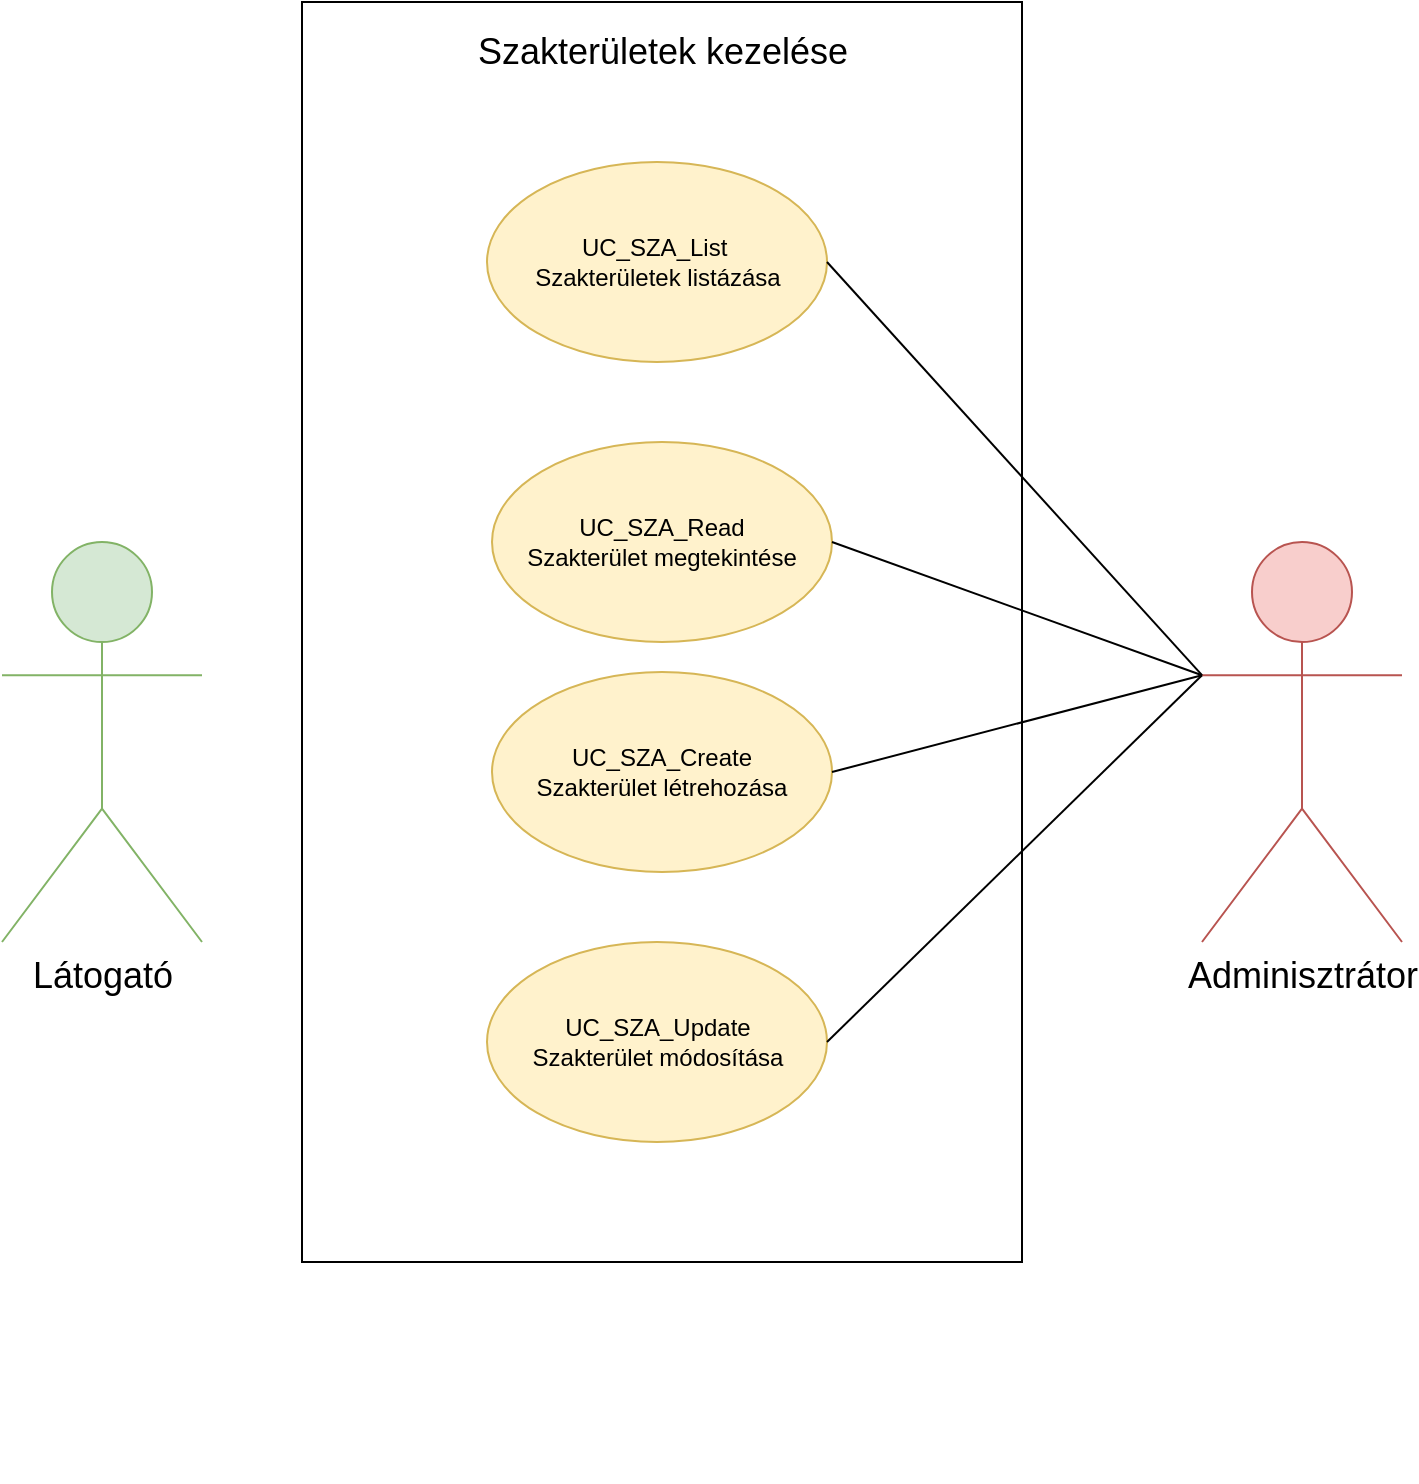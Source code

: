 <mxfile version="26.2.9">
  <diagram name="1 oldal" id="D_3So06l7AVIUcyZyOML">
    <mxGraphModel dx="1433" dy="896" grid="1" gridSize="10" guides="1" tooltips="1" connect="1" arrows="1" fold="1" page="1" pageScale="1" pageWidth="827" pageHeight="1169" math="0" shadow="0">
      <root>
        <mxCell id="0" />
        <mxCell id="1" parent="0" />
        <mxCell id="cRCqdnQ3Ehfl_2wYucaK-2" value="" style="group" parent="1" vertex="1" connectable="0">
          <mxGeometry x="213" y="250" width="360" height="740" as="geometry" />
        </mxCell>
        <mxCell id="cRCqdnQ3Ehfl_2wYucaK-3" value="" style="rounded=0;whiteSpace=wrap;html=1;" parent="cRCqdnQ3Ehfl_2wYucaK-2" vertex="1">
          <mxGeometry width="360" height="630" as="geometry" />
        </mxCell>
        <mxCell id="cRCqdnQ3Ehfl_2wYucaK-4" value="Szakterületek kezelése" style="text;html=1;align=center;verticalAlign=middle;whiteSpace=wrap;rounded=0;fontSize=18;" parent="cRCqdnQ3Ehfl_2wYucaK-2" vertex="1">
          <mxGeometry x="83.75" y="10" width="192.5" height="30" as="geometry" />
        </mxCell>
        <mxCell id="cRCqdnQ3Ehfl_2wYucaK-5" value="UC_SZA_List&amp;nbsp;&lt;br&gt;Szakterületek listázása" style="ellipse;whiteSpace=wrap;html=1;fillColor=#fff2cc;strokeColor=#d6b656;" parent="cRCqdnQ3Ehfl_2wYucaK-2" vertex="1">
          <mxGeometry x="92.5" y="80" width="170" height="100" as="geometry" />
        </mxCell>
        <mxCell id="cRCqdnQ3Ehfl_2wYucaK-6" value="UC_SZA_Create&lt;br&gt;Szakterület létrehozása" style="ellipse;whiteSpace=wrap;html=1;fillColor=#fff2cc;strokeColor=#d6b656;" parent="cRCqdnQ3Ehfl_2wYucaK-2" vertex="1">
          <mxGeometry x="95" y="335" width="170" height="100" as="geometry" />
        </mxCell>
        <mxCell id="cRCqdnQ3Ehfl_2wYucaK-7" value="UC_SZA_Read&lt;br&gt;Szakterület megtekintése" style="ellipse;whiteSpace=wrap;html=1;fillColor=#fff2cc;strokeColor=#d6b656;" parent="cRCqdnQ3Ehfl_2wYucaK-2" vertex="1">
          <mxGeometry x="95" y="220" width="170" height="100" as="geometry" />
        </mxCell>
        <mxCell id="cRCqdnQ3Ehfl_2wYucaK-8" value="UC_SZA_Update&lt;br&gt;Szakterület módosítása" style="ellipse;whiteSpace=wrap;html=1;fillColor=#fff2cc;strokeColor=#d6b656;" parent="cRCqdnQ3Ehfl_2wYucaK-2" vertex="1">
          <mxGeometry x="92.5" y="470" width="170" height="100" as="geometry" />
        </mxCell>
        <mxCell id="cRCqdnQ3Ehfl_2wYucaK-10" value="&lt;font style=&quot;font-size: 18px;&quot;&gt;Látogató&lt;/font&gt;" style="shape=umlActor;verticalLabelPosition=bottom;verticalAlign=top;html=1;outlineConnect=0;fillColor=#d5e8d4;strokeColor=#82b366;" parent="1" vertex="1">
          <mxGeometry x="63" y="520" width="100" height="200" as="geometry" />
        </mxCell>
        <mxCell id="cRCqdnQ3Ehfl_2wYucaK-11" value="&lt;font style=&quot;font-size: 18px;&quot;&gt;Adminisztrátor&lt;/font&gt;" style="shape=umlActor;verticalLabelPosition=bottom;verticalAlign=top;html=1;outlineConnect=0;fillColor=#f8cecc;strokeColor=#b85450;" parent="1" vertex="1">
          <mxGeometry x="663" y="520" width="100" height="200" as="geometry" />
        </mxCell>
        <mxCell id="cRCqdnQ3Ehfl_2wYucaK-14" value="" style="endArrow=none;html=1;rounded=0;entryX=0;entryY=0.333;entryDx=0;entryDy=0;entryPerimeter=0;exitX=1;exitY=0.5;exitDx=0;exitDy=0;" parent="1" source="cRCqdnQ3Ehfl_2wYucaK-7" target="cRCqdnQ3Ehfl_2wYucaK-11" edge="1">
          <mxGeometry width="50" height="50" relative="1" as="geometry">
            <mxPoint x="533" y="450" as="sourcePoint" />
            <mxPoint x="663" y="550" as="targetPoint" />
          </mxGeometry>
        </mxCell>
        <mxCell id="cRCqdnQ3Ehfl_2wYucaK-15" value="" style="endArrow=none;html=1;rounded=0;entryX=0;entryY=0.333;entryDx=0;entryDy=0;entryPerimeter=0;exitX=1;exitY=0.5;exitDx=0;exitDy=0;" parent="1" source="cRCqdnQ3Ehfl_2wYucaK-5" target="cRCqdnQ3Ehfl_2wYucaK-11" edge="1">
          <mxGeometry width="50" height="50" relative="1" as="geometry">
            <mxPoint x="533" y="400" as="sourcePoint" />
            <mxPoint x="663" y="590" as="targetPoint" />
          </mxGeometry>
        </mxCell>
        <mxCell id="cRCqdnQ3Ehfl_2wYucaK-16" value="" style="endArrow=none;html=1;rounded=0;entryX=0;entryY=0.333;entryDx=0;entryDy=0;entryPerimeter=0;exitX=1;exitY=0.5;exitDx=0;exitDy=0;" parent="1" source="cRCqdnQ3Ehfl_2wYucaK-6" target="cRCqdnQ3Ehfl_2wYucaK-11" edge="1">
          <mxGeometry width="50" height="50" relative="1" as="geometry">
            <mxPoint x="523" y="510" as="sourcePoint" />
            <mxPoint x="653" y="620" as="targetPoint" />
          </mxGeometry>
        </mxCell>
        <mxCell id="cRCqdnQ3Ehfl_2wYucaK-17" value="" style="endArrow=none;html=1;rounded=0;entryX=0;entryY=0.333;entryDx=0;entryDy=0;entryPerimeter=0;exitX=1;exitY=0.5;exitDx=0;exitDy=0;" parent="1" source="cRCqdnQ3Ehfl_2wYucaK-8" target="cRCqdnQ3Ehfl_2wYucaK-11" edge="1">
          <mxGeometry width="50" height="50" relative="1" as="geometry">
            <mxPoint x="523" y="560" as="sourcePoint" />
            <mxPoint x="653" y="660" as="targetPoint" />
          </mxGeometry>
        </mxCell>
      </root>
    </mxGraphModel>
  </diagram>
</mxfile>
